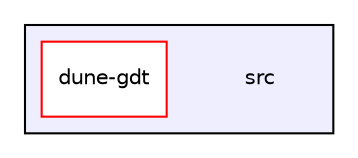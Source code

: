 digraph "src" {
  compound=true
  node [ fontsize="10", fontname="Helvetica"];
  edge [ labelfontsize="10", labelfontname="Helvetica"];
  subgraph clusterdir_eaee94ab3c5b11ce8fcab1cb9d405304 {
    graph [ bgcolor="#eeeeff", pencolor="black", label="" URL="dir_eaee94ab3c5b11ce8fcab1cb9d405304.html"];
    dir_eaee94ab3c5b11ce8fcab1cb9d405304 [shape=plaintext label="src"];
    dir_58c354ae22a30254506a25a39957e8ba [shape=box label="dune-gdt" color="red" fillcolor="white" style="filled" URL="dir_58c354ae22a30254506a25a39957e8ba.html"];
  }
}

